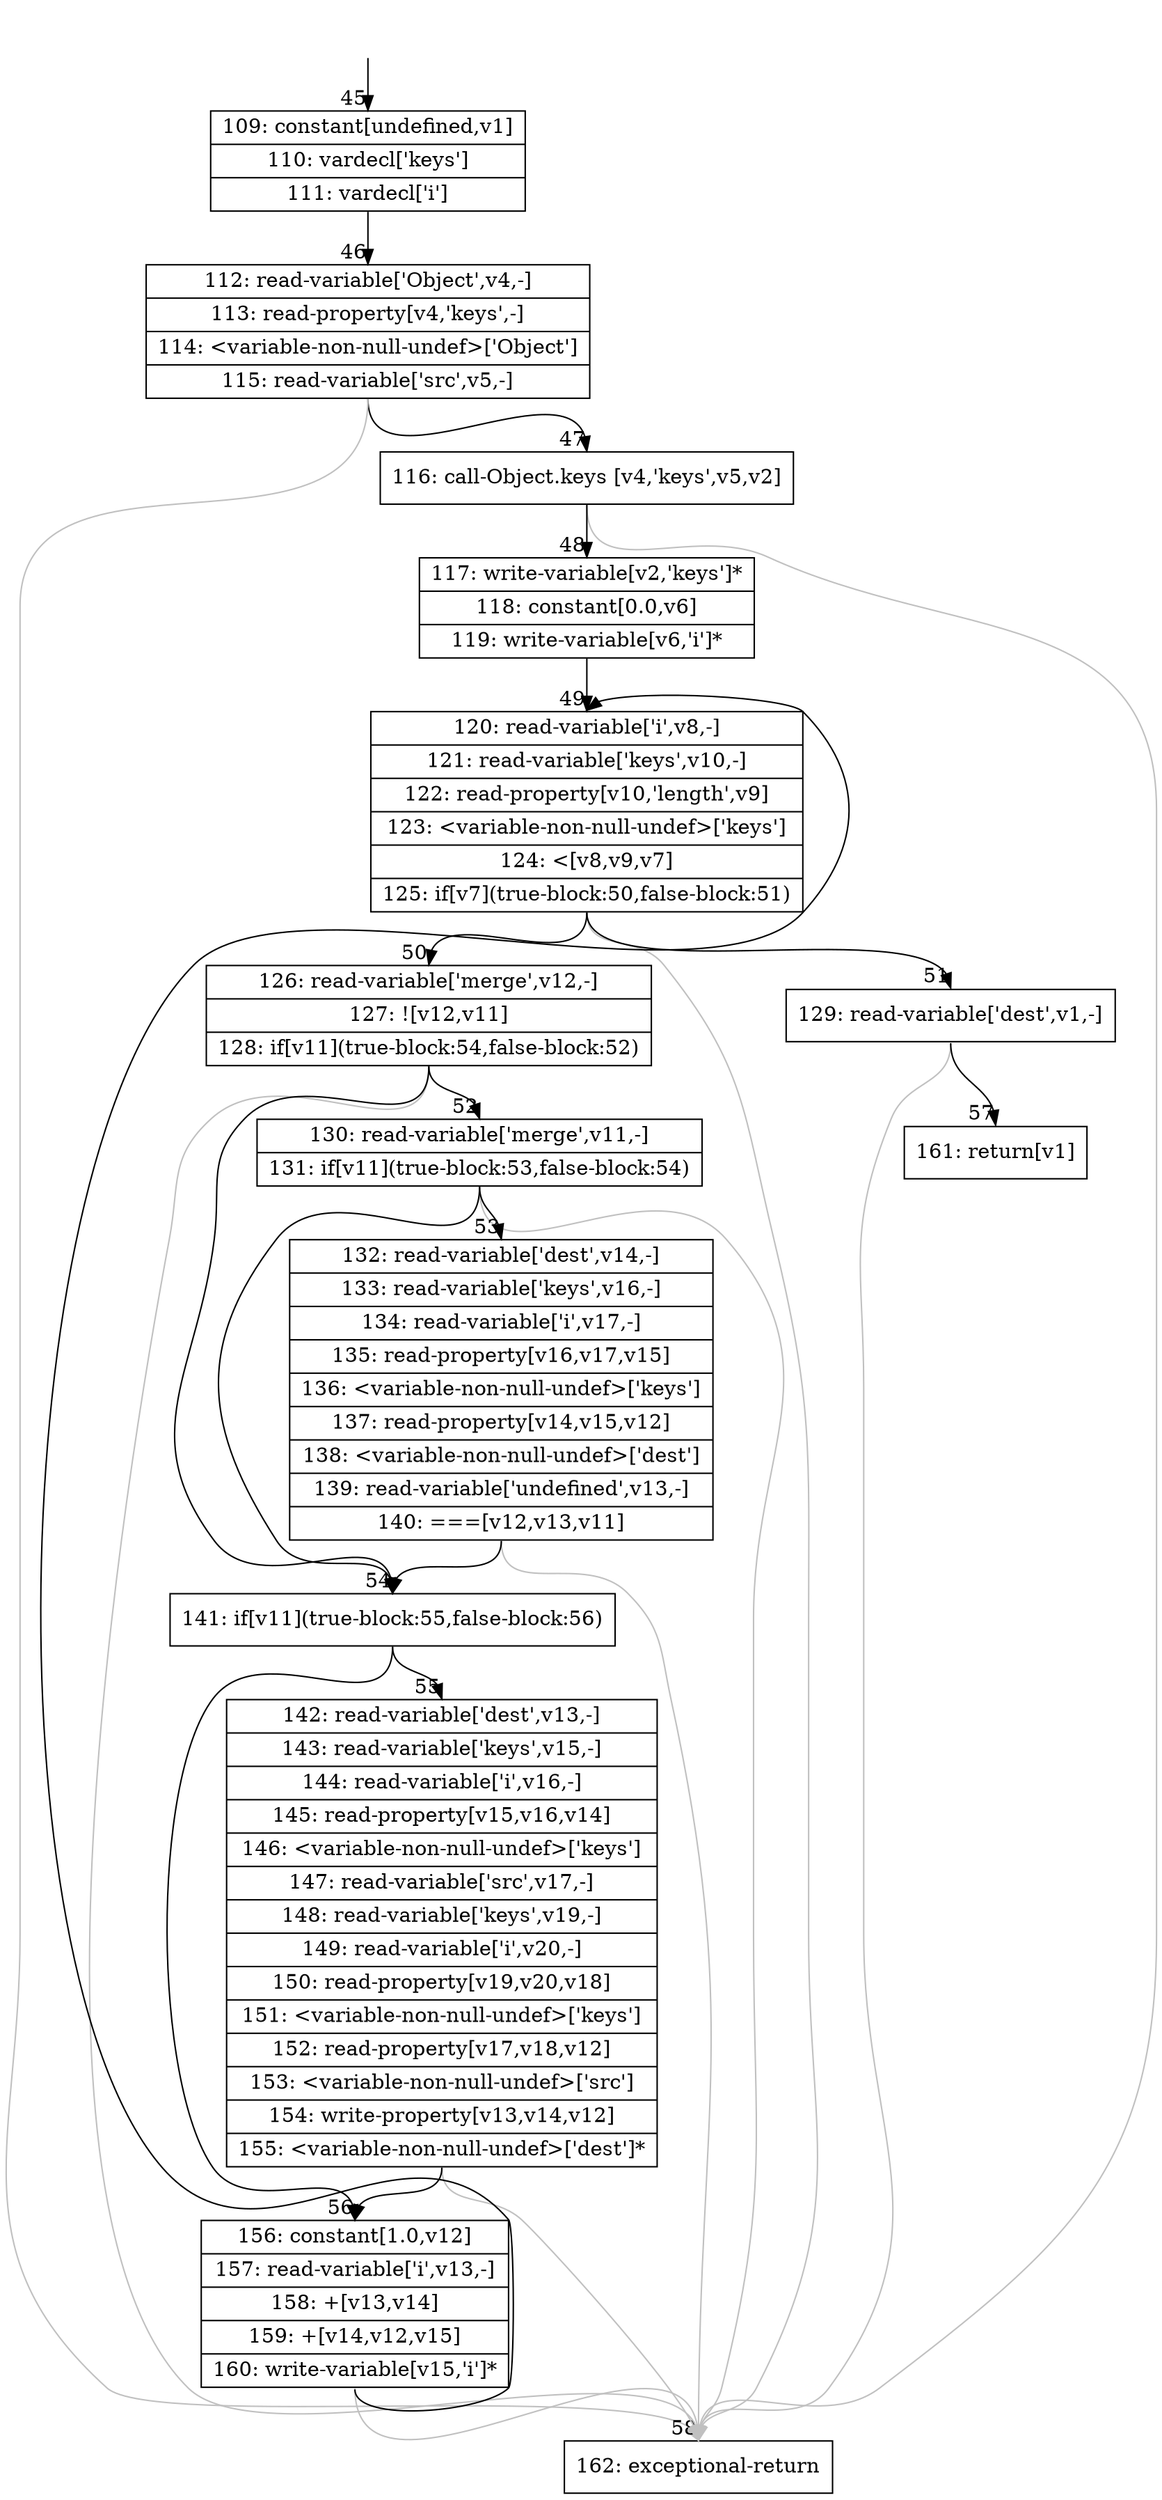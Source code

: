 digraph {
rankdir="TD"
BB_entry5[shape=none,label=""];
BB_entry5 -> BB45 [tailport=s, headport=n, headlabel="    45"]
BB45 [shape=record label="{109: constant[undefined,v1]|110: vardecl['keys']|111: vardecl['i']}" ] 
BB45 -> BB46 [tailport=s, headport=n, headlabel="      46"]
BB46 [shape=record label="{112: read-variable['Object',v4,-]|113: read-property[v4,'keys',-]|114: \<variable-non-null-undef\>['Object']|115: read-variable['src',v5,-]}" ] 
BB46 -> BB47 [tailport=s, headport=n, headlabel="      47"]
BB46 -> BB58 [tailport=s, headport=n, color=gray, headlabel="      58"]
BB47 [shape=record label="{116: call-Object.keys [v4,'keys',v5,v2]}" ] 
BB47 -> BB48 [tailport=s, headport=n, headlabel="      48"]
BB47 -> BB58 [tailport=s, headport=n, color=gray]
BB48 [shape=record label="{117: write-variable[v2,'keys']*|118: constant[0.0,v6]|119: write-variable[v6,'i']*}" ] 
BB48 -> BB49 [tailport=s, headport=n, headlabel="      49"]
BB49 [shape=record label="{120: read-variable['i',v8,-]|121: read-variable['keys',v10,-]|122: read-property[v10,'length',v9]|123: \<variable-non-null-undef\>['keys']|124: \<[v8,v9,v7]|125: if[v7](true-block:50,false-block:51)}" ] 
BB49 -> BB50 [tailport=s, headport=n, headlabel="      50"]
BB49 -> BB51 [tailport=s, headport=n, headlabel="      51"]
BB49 -> BB58 [tailport=s, headport=n, color=gray]
BB50 [shape=record label="{126: read-variable['merge',v12,-]|127: ![v12,v11]|128: if[v11](true-block:54,false-block:52)}" ] 
BB50 -> BB54 [tailport=s, headport=n, headlabel="      54"]
BB50 -> BB52 [tailport=s, headport=n, headlabel="      52"]
BB50 -> BB58 [tailport=s, headport=n, color=gray]
BB51 [shape=record label="{129: read-variable['dest',v1,-]}" ] 
BB51 -> BB57 [tailport=s, headport=n, headlabel="      57"]
BB51 -> BB58 [tailport=s, headport=n, color=gray]
BB52 [shape=record label="{130: read-variable['merge',v11,-]|131: if[v11](true-block:53,false-block:54)}" ] 
BB52 -> BB54 [tailport=s, headport=n]
BB52 -> BB53 [tailport=s, headport=n, headlabel="      53"]
BB52 -> BB58 [tailport=s, headport=n, color=gray]
BB53 [shape=record label="{132: read-variable['dest',v14,-]|133: read-variable['keys',v16,-]|134: read-variable['i',v17,-]|135: read-property[v16,v17,v15]|136: \<variable-non-null-undef\>['keys']|137: read-property[v14,v15,v12]|138: \<variable-non-null-undef\>['dest']|139: read-variable['undefined',v13,-]|140: ===[v12,v13,v11]}" ] 
BB53 -> BB54 [tailport=s, headport=n]
BB53 -> BB58 [tailport=s, headport=n, color=gray]
BB54 [shape=record label="{141: if[v11](true-block:55,false-block:56)}" ] 
BB54 -> BB55 [tailport=s, headport=n, headlabel="      55"]
BB54 -> BB56 [tailport=s, headport=n, headlabel="      56"]
BB55 [shape=record label="{142: read-variable['dest',v13,-]|143: read-variable['keys',v15,-]|144: read-variable['i',v16,-]|145: read-property[v15,v16,v14]|146: \<variable-non-null-undef\>['keys']|147: read-variable['src',v17,-]|148: read-variable['keys',v19,-]|149: read-variable['i',v20,-]|150: read-property[v19,v20,v18]|151: \<variable-non-null-undef\>['keys']|152: read-property[v17,v18,v12]|153: \<variable-non-null-undef\>['src']|154: write-property[v13,v14,v12]|155: \<variable-non-null-undef\>['dest']*}" ] 
BB55 -> BB56 [tailport=s, headport=n]
BB55 -> BB58 [tailport=s, headport=n, color=gray]
BB56 [shape=record label="{156: constant[1.0,v12]|157: read-variable['i',v13,-]|158: +[v13,v14]|159: +[v14,v12,v15]|160: write-variable[v15,'i']*}" ] 
BB56 -> BB49 [tailport=s, headport=n]
BB56 -> BB58 [tailport=s, headport=n, color=gray]
BB57 [shape=record label="{161: return[v1]}" ] 
BB58 [shape=record label="{162: exceptional-return}" ] 
//#$~ 92
}
